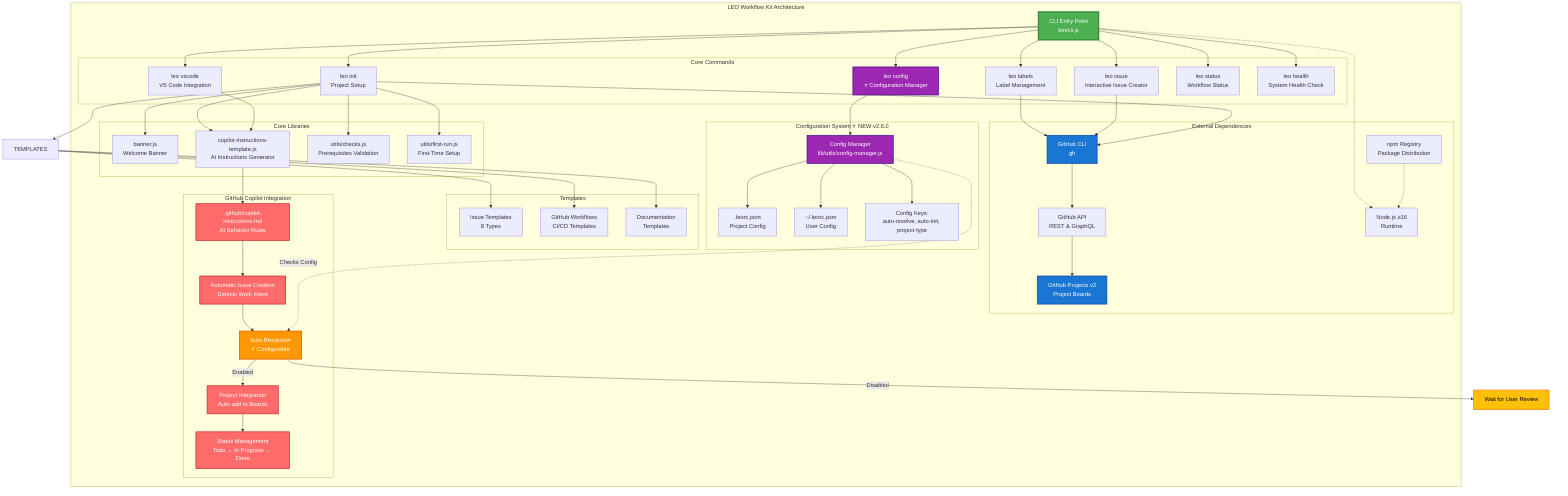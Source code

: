 graph TB
    subgraph "LEO Workflow Kit Architecture"
        CLI[CLI Entry Point<br/>bin/cli.js]

        subgraph "Core Commands"
            INIT[leo init<br/>Project Setup]
            ISSUE[leo issue<br/>Interactive Issue Creator]
            LABELS[leo labels<br/>Label Management]
            VSCODE[leo vscode<br/>VS Code Integration]
            CONFIG[leo config<br/>⭐ Configuration Manager]
            STATUS[leo status<br/>Workflow Status]
            HEALTH[leo health<br/>System Health Check]
        end

        subgraph "Configuration System ⭐ NEW v2.6.0"
            CONFIG_MGR[Config Manager<br/>lib/utils/config-manager.js]
            LOCAL_CFG[.leorc.json<br/>Project Config]
            GLOBAL_CFG[~/.leorc.json<br/>User Config]
            CONFIG_KEYS[Config Keys:<br/>auto-resolve, auto-init, project-type]
            CONFIG_MGR --> LOCAL_CFG
            CONFIG_MGR --> GLOBAL_CFG
            CONFIG_MGR --> CONFIG_KEYS
        end

        subgraph "Core Libraries"
            BANNER[banner.js<br/>Welcome Banner]
            COPILOT[copilot-instructions-template.js<br/>AI Instructions Generator]
            CHECKS[utils/checks.js<br/>Prerequisites Validation]
            FIRSTRUN[utils/first-run.js<br/>First-Time Setup]
        end

        subgraph "Templates"
            ISSUES[Issue Templates<br/>8 Types]
            WORKFLOWS[GitHub Workflows<br/>CI/CD Templates]
            DOCS[Documentation<br/>Templates]
        end

        subgraph "External Dependencies"
            GH[GitHub CLI<br/>gh]
            GHAPI[GitHub API<br/>REST & GraphQL]
            GHPROJECTS[GitHub Projects v2<br/>Project Boards]
            NODE[Node.js ≥16<br/>Runtime]
            NPM[npm Registry<br/>Package Distribution]
        end

        subgraph "GitHub Copilot Integration"
            COPILOT_INST[.github/copilot-instructions.md<br/>AI Behavior Rules]
            AUTO_ISSUE[Automatic Issue Creation<br/>Detects Work Intent]
            AUTO_RESOLVE[Auto Resolution<br/>⭐ Configurable]
            AUTO_PROJECT[Project Integration<br/>Auto-add to Boards]
            AUTO_STATUS[Status Management<br/>Todo → In Progress → Done]
        end
    end

    CLI --> INIT
    CLI --> ISSUE
    CLI --> LABELS
    CLI --> VSCODE
    CLI --> CONFIG
    CLI --> STATUS
    CLI --> HEALTH

    CONFIG --> CONFIG_MGR

    INIT --> BANNER
    INIT --> COPILOT
    INIT --> CHECKS
    INIT --> FIRSTRUN
    INIT --> TEMPLATES

    VSCODE --> COPILOT
    LABELS --> GH
    ISSUE --> GH

    COPILOT --> COPILOT_INST
    COPILOT_INST --> AUTO_ISSUE
    AUTO_ISSUE --> AUTO_RESOLVE
    AUTO_RESOLVE -->|Enabled| AUTO_PROJECT
    AUTO_RESOLVE -->|Disabled| WAIT[Wait for User Review]
    AUTO_PROJECT --> AUTO_STATUS

    CONFIG_MGR -.->|Checks Config| AUTO_RESOLVE

    INIT --> GH
    GH --> GHAPI
    GHAPI --> GHPROJECTS

    TEMPLATES --> ISSUES
    TEMPLATES --> WORKFLOWS
    TEMPLATES --> DOCS

    CLI -.-> NODE
    NPM -.-> NODE

    style CLI fill:#4CAF50,stroke:#2E7D32,stroke-width:3px,color:#fff
    style CONFIG fill:#9C27B0,stroke:#4A148C,stroke-width:2px,color:#fff
    style CONFIG_MGR fill:#9C27B0,stroke:#4A148C,stroke-width:2px,color:#fff
    style COPILOT_INST fill:#FF6B6B,stroke:#C92A2A,stroke-width:2px,color:#fff
    style AUTO_ISSUE fill:#FF6B6B,stroke:#C92A2A,stroke-width:2px,color:#fff
    style AUTO_RESOLVE fill:#FF9800,stroke:#E65100,stroke-width:2px,color:#fff
    style AUTO_PROJECT fill:#FF6B6B,stroke:#C92A2A,stroke-width:2px,color:#fff
    style AUTO_STATUS fill:#FF6B6B,stroke:#C92A2A,stroke-width:2px,color:#fff
    style WAIT fill:#FFC107,stroke:#F57F17,stroke-width:2px,color:#000
    style GHPROJECTS fill:#1976D2,stroke:#0D47A1,stroke-width:2px,color:#fff
    style GH fill:#1976D2,stroke:#0D47A1,stroke-width:2px,color:#fff